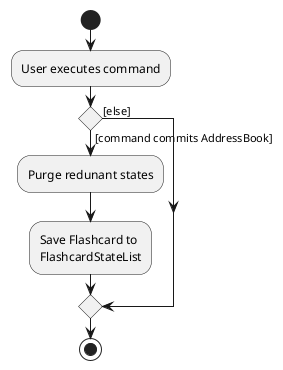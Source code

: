 @startuml
start
:User executes command;

'Since the beta syntax does not support placing the condition outside the
'diamond we place it as the true branch instead.

if () then ([command commits AddressBook])
    :Purge redunant states;
    :Save Flashcard to
    FlashcardStateList;
else ([else])
endif
stop
@enduml
